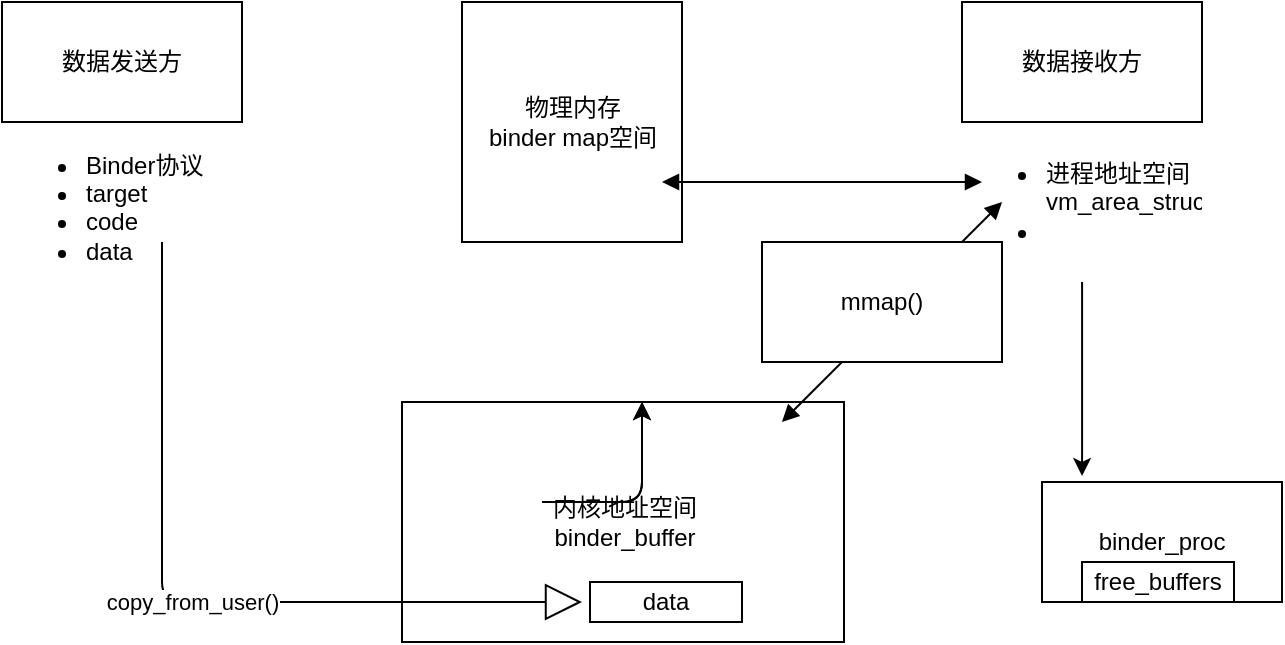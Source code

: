<mxfile version="14.9.6" type="device"><diagram id="C5RBs43oDa-KdzZeNtuy" name="Page-1"><mxGraphModel dx="1024" dy="592" grid="1" gridSize="10" guides="1" tooltips="1" connect="1" arrows="1" fold="1" page="1" pageScale="1" pageWidth="827" pageHeight="1169" math="0" shadow="0"><root><mxCell id="WIyWlLk6GJQsqaUBKTNV-0"/><mxCell id="WIyWlLk6GJQsqaUBKTNV-1" parent="WIyWlLk6GJQsqaUBKTNV-0"/><mxCell id="-mEZ8EGWttIjFSykvptR-0" value="数据发送方" style="rounded=0;whiteSpace=wrap;html=1;" vertex="1" parent="WIyWlLk6GJQsqaUBKTNV-1"><mxGeometry x="120" y="80" width="120" height="60" as="geometry"/></mxCell><mxCell id="vo9_Jn6h2fU8xTL4621V-10" value="&lt;ul&gt;&lt;li&gt;Binder协议&lt;/li&gt;&lt;li&gt;target&lt;/li&gt;&lt;li&gt;code&lt;/li&gt;&lt;li&gt;data&lt;/li&gt;&lt;/ul&gt;" style="text;strokeColor=none;fillColor=none;html=1;whiteSpace=wrap;verticalAlign=middle;overflow=hidden;" vertex="1" parent="WIyWlLk6GJQsqaUBKTNV-1"><mxGeometry x="120" y="140" width="120" height="80" as="geometry"/></mxCell><mxCell id="vo9_Jn6h2fU8xTL4621V-12" value="物理内存&lt;br&gt;binder map空间" style="html=1;" vertex="1" parent="WIyWlLk6GJQsqaUBKTNV-1"><mxGeometry x="350" y="80" width="110" height="120" as="geometry"/></mxCell><mxCell id="vo9_Jn6h2fU8xTL4621V-13" value="数据接收方" style="rounded=0;whiteSpace=wrap;html=1;" vertex="1" parent="WIyWlLk6GJQsqaUBKTNV-1"><mxGeometry x="600" y="80" width="120" height="60" as="geometry"/></mxCell><mxCell id="vo9_Jn6h2fU8xTL4621V-24" style="edgeStyle=orthogonalEdgeStyle;rounded=0;orthogonalLoop=1;jettySize=auto;html=1;entryX=0.167;entryY=-0.05;entryDx=0;entryDy=0;entryPerimeter=0;" edge="1" parent="WIyWlLk6GJQsqaUBKTNV-1" source="vo9_Jn6h2fU8xTL4621V-14" target="vo9_Jn6h2fU8xTL4621V-20"><mxGeometry relative="1" as="geometry"/></mxCell><mxCell id="vo9_Jn6h2fU8xTL4621V-14" value="&lt;ul&gt;&lt;li&gt;进程地址空间vm_area_struct&lt;/li&gt;&lt;li&gt;&lt;br&gt;&lt;/li&gt;&lt;/ul&gt;" style="text;strokeColor=none;fillColor=none;html=1;whiteSpace=wrap;verticalAlign=middle;overflow=hidden;" vertex="1" parent="WIyWlLk6GJQsqaUBKTNV-1"><mxGeometry x="600" y="140" width="120" height="80" as="geometry"/></mxCell><mxCell id="vo9_Jn6h2fU8xTL4621V-16" value="" style="endArrow=block;startArrow=block;endFill=1;startFill=1;html=1;" edge="1" parent="WIyWlLk6GJQsqaUBKTNV-1"><mxGeometry width="160" relative="1" as="geometry"><mxPoint x="450" y="170" as="sourcePoint"/><mxPoint x="610" y="170" as="targetPoint"/></mxGeometry></mxCell><mxCell id="vo9_Jn6h2fU8xTL4621V-17" value="内核地址空间&lt;br&gt;binder_buffer" style="html=1;" vertex="1" parent="WIyWlLk6GJQsqaUBKTNV-1"><mxGeometry x="320" y="280" width="221" height="120" as="geometry"/></mxCell><mxCell id="vo9_Jn6h2fU8xTL4621V-19" value="copy_from_user()" style="endArrow=block;endSize=16;endFill=0;html=1;" edge="1" parent="WIyWlLk6GJQsqaUBKTNV-1"><mxGeometry width="160" relative="1" as="geometry"><mxPoint x="200" y="200" as="sourcePoint"/><mxPoint x="410" y="380" as="targetPoint"/><Array as="points"><mxPoint x="200" y="380"/></Array></mxGeometry></mxCell><mxCell id="vo9_Jn6h2fU8xTL4621V-20" value="binder_proc&lt;br&gt;" style="rounded=0;whiteSpace=wrap;html=1;" vertex="1" parent="WIyWlLk6GJQsqaUBKTNV-1"><mxGeometry x="640" y="320" width="120" height="60" as="geometry"/></mxCell><mxCell id="vo9_Jn6h2fU8xTL4621V-21" value="data&lt;br&gt;" style="rounded=0;whiteSpace=wrap;html=1;" vertex="1" parent="WIyWlLk6GJQsqaUBKTNV-1"><mxGeometry x="414" y="370" width="76" height="20" as="geometry"/></mxCell><mxCell id="vo9_Jn6h2fU8xTL4621V-22" value="free_buffers" style="rounded=0;whiteSpace=wrap;html=1;" vertex="1" parent="WIyWlLk6GJQsqaUBKTNV-1"><mxGeometry x="660" y="360" width="76" height="20" as="geometry"/></mxCell><mxCell id="vo9_Jn6h2fU8xTL4621V-23" value="" style="edgeStyle=segmentEdgeStyle;endArrow=classic;html=1;" edge="1" parent="WIyWlLk6GJQsqaUBKTNV-1"><mxGeometry width="50" height="50" relative="1" as="geometry"><mxPoint x="390" y="330" as="sourcePoint"/><mxPoint x="440" y="280" as="targetPoint"/></mxGeometry></mxCell><mxCell id="vo9_Jn6h2fU8xTL4621V-25" value="" style="edgeStyle=segmentEdgeStyle;endArrow=classic;html=1;" edge="1" parent="WIyWlLk6GJQsqaUBKTNV-1"><mxGeometry width="50" height="50" relative="1" as="geometry"><mxPoint x="390" y="330" as="sourcePoint"/><mxPoint x="440" y="280" as="targetPoint"/></mxGeometry></mxCell><mxCell id="vo9_Jn6h2fU8xTL4621V-26" value="" style="endArrow=block;startArrow=block;endFill=1;startFill=1;html=1;" edge="1" parent="WIyWlLk6GJQsqaUBKTNV-1"><mxGeometry width="160" relative="1" as="geometry"><mxPoint x="510" y="290" as="sourcePoint"/><mxPoint x="620" y="180" as="targetPoint"/></mxGeometry></mxCell><mxCell id="vo9_Jn6h2fU8xTL4621V-27" value="mmap()" style="whiteSpace=wrap;html=1;" vertex="1" parent="WIyWlLk6GJQsqaUBKTNV-1"><mxGeometry x="500" y="200" width="120" height="60" as="geometry"/></mxCell></root></mxGraphModel></diagram></mxfile>